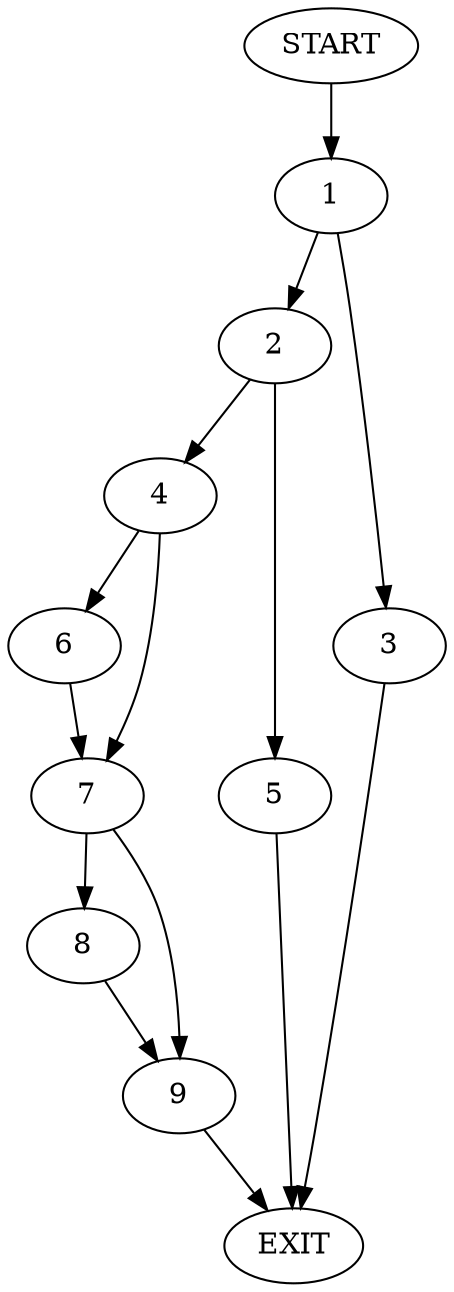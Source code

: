digraph {
0 [label="START"]
10 [label="EXIT"]
0 -> 1
1 -> 2
1 -> 3
3 -> 10
2 -> 4
2 -> 5
5 -> 10
4 -> 6
4 -> 7
6 -> 7
7 -> 8
7 -> 9
9 -> 10
8 -> 9
}
